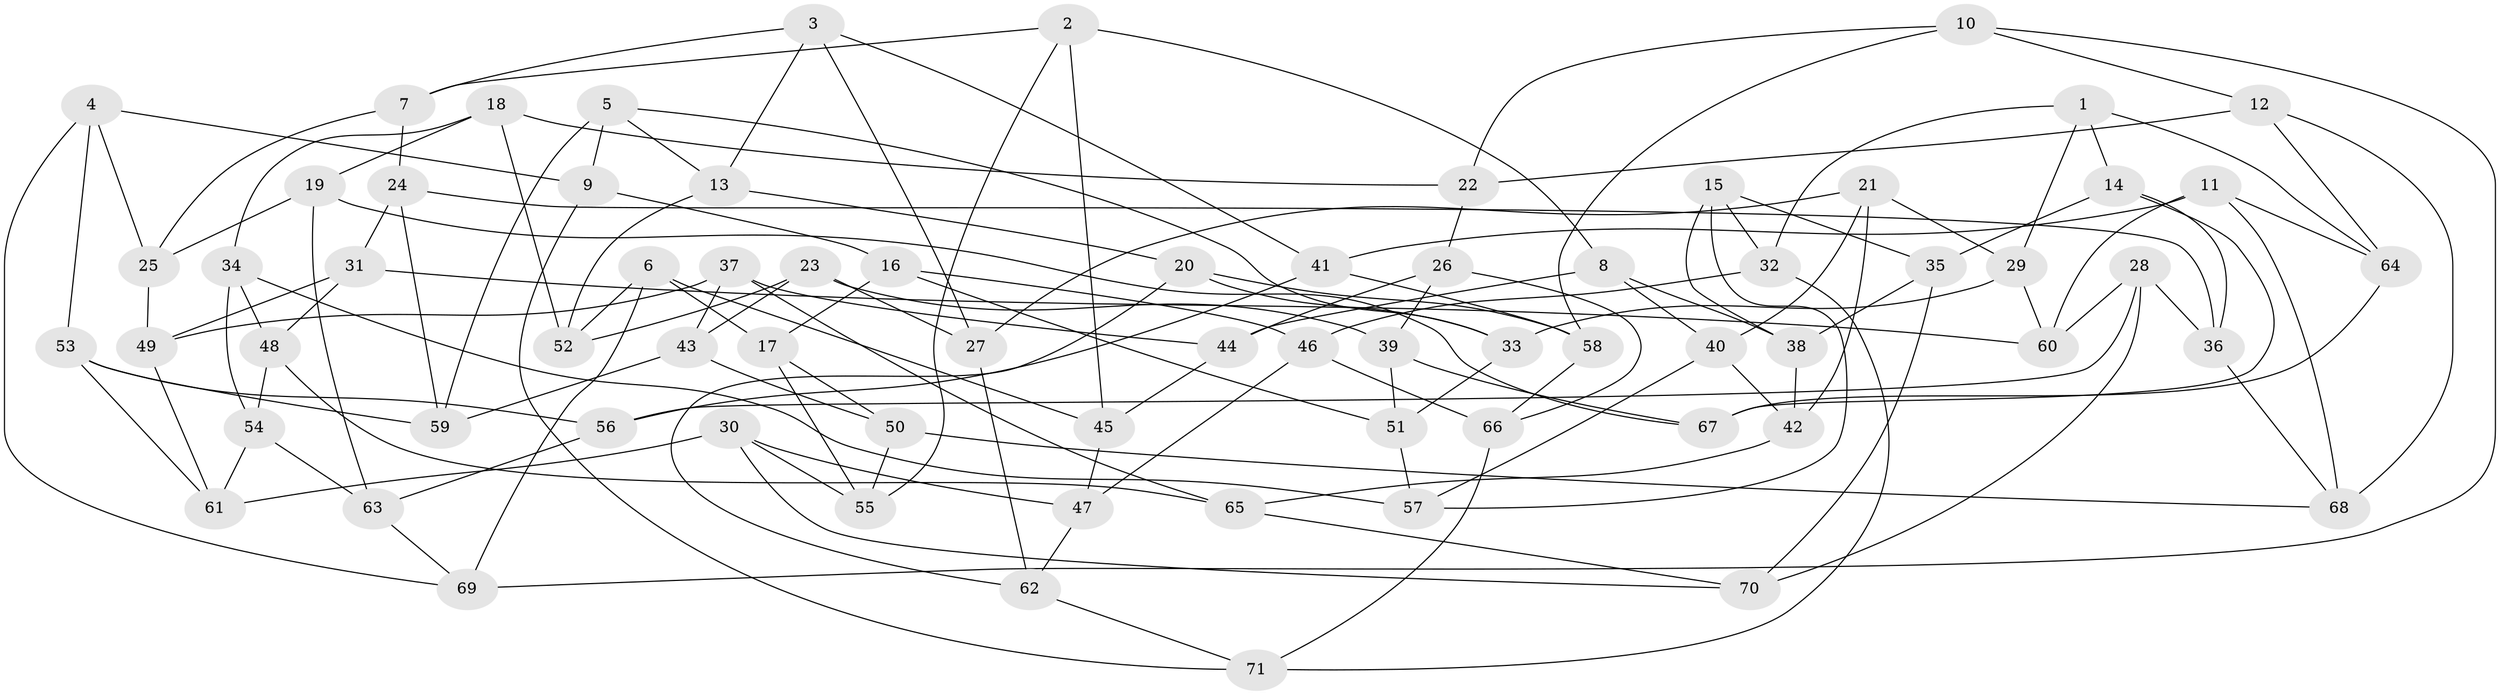 // coarse degree distribution, {5: 0.22448979591836735, 4: 0.5714285714285714, 3: 0.10204081632653061, 6: 0.08163265306122448, 8: 0.02040816326530612}
// Generated by graph-tools (version 1.1) at 2025/01/03/04/25 22:01:26]
// undirected, 71 vertices, 142 edges
graph export_dot {
graph [start="1"]
  node [color=gray90,style=filled];
  1;
  2;
  3;
  4;
  5;
  6;
  7;
  8;
  9;
  10;
  11;
  12;
  13;
  14;
  15;
  16;
  17;
  18;
  19;
  20;
  21;
  22;
  23;
  24;
  25;
  26;
  27;
  28;
  29;
  30;
  31;
  32;
  33;
  34;
  35;
  36;
  37;
  38;
  39;
  40;
  41;
  42;
  43;
  44;
  45;
  46;
  47;
  48;
  49;
  50;
  51;
  52;
  53;
  54;
  55;
  56;
  57;
  58;
  59;
  60;
  61;
  62;
  63;
  64;
  65;
  66;
  67;
  68;
  69;
  70;
  71;
  1 -- 64;
  1 -- 14;
  1 -- 32;
  1 -- 29;
  2 -- 8;
  2 -- 55;
  2 -- 7;
  2 -- 45;
  3 -- 7;
  3 -- 27;
  3 -- 41;
  3 -- 13;
  4 -- 25;
  4 -- 9;
  4 -- 69;
  4 -- 53;
  5 -- 13;
  5 -- 9;
  5 -- 33;
  5 -- 59;
  6 -- 52;
  6 -- 69;
  6 -- 45;
  6 -- 17;
  7 -- 25;
  7 -- 24;
  8 -- 40;
  8 -- 44;
  8 -- 38;
  9 -- 16;
  9 -- 71;
  10 -- 69;
  10 -- 12;
  10 -- 22;
  10 -- 58;
  11 -- 64;
  11 -- 41;
  11 -- 60;
  11 -- 68;
  12 -- 22;
  12 -- 68;
  12 -- 64;
  13 -- 20;
  13 -- 52;
  14 -- 35;
  14 -- 67;
  14 -- 36;
  15 -- 57;
  15 -- 32;
  15 -- 38;
  15 -- 35;
  16 -- 17;
  16 -- 46;
  16 -- 51;
  17 -- 50;
  17 -- 55;
  18 -- 22;
  18 -- 52;
  18 -- 19;
  18 -- 34;
  19 -- 63;
  19 -- 67;
  19 -- 25;
  20 -- 33;
  20 -- 62;
  20 -- 58;
  21 -- 29;
  21 -- 42;
  21 -- 40;
  21 -- 27;
  22 -- 26;
  23 -- 43;
  23 -- 39;
  23 -- 52;
  23 -- 27;
  24 -- 59;
  24 -- 31;
  24 -- 36;
  25 -- 49;
  26 -- 66;
  26 -- 39;
  26 -- 44;
  27 -- 62;
  28 -- 60;
  28 -- 70;
  28 -- 56;
  28 -- 36;
  29 -- 60;
  29 -- 33;
  30 -- 70;
  30 -- 47;
  30 -- 61;
  30 -- 55;
  31 -- 60;
  31 -- 48;
  31 -- 49;
  32 -- 71;
  32 -- 46;
  33 -- 51;
  34 -- 48;
  34 -- 57;
  34 -- 54;
  35 -- 70;
  35 -- 38;
  36 -- 68;
  37 -- 44;
  37 -- 65;
  37 -- 49;
  37 -- 43;
  38 -- 42;
  39 -- 67;
  39 -- 51;
  40 -- 57;
  40 -- 42;
  41 -- 56;
  41 -- 58;
  42 -- 65;
  43 -- 59;
  43 -- 50;
  44 -- 45;
  45 -- 47;
  46 -- 47;
  46 -- 66;
  47 -- 62;
  48 -- 54;
  48 -- 65;
  49 -- 61;
  50 -- 68;
  50 -- 55;
  51 -- 57;
  53 -- 61;
  53 -- 56;
  53 -- 59;
  54 -- 63;
  54 -- 61;
  56 -- 63;
  58 -- 66;
  62 -- 71;
  63 -- 69;
  64 -- 67;
  65 -- 70;
  66 -- 71;
}
